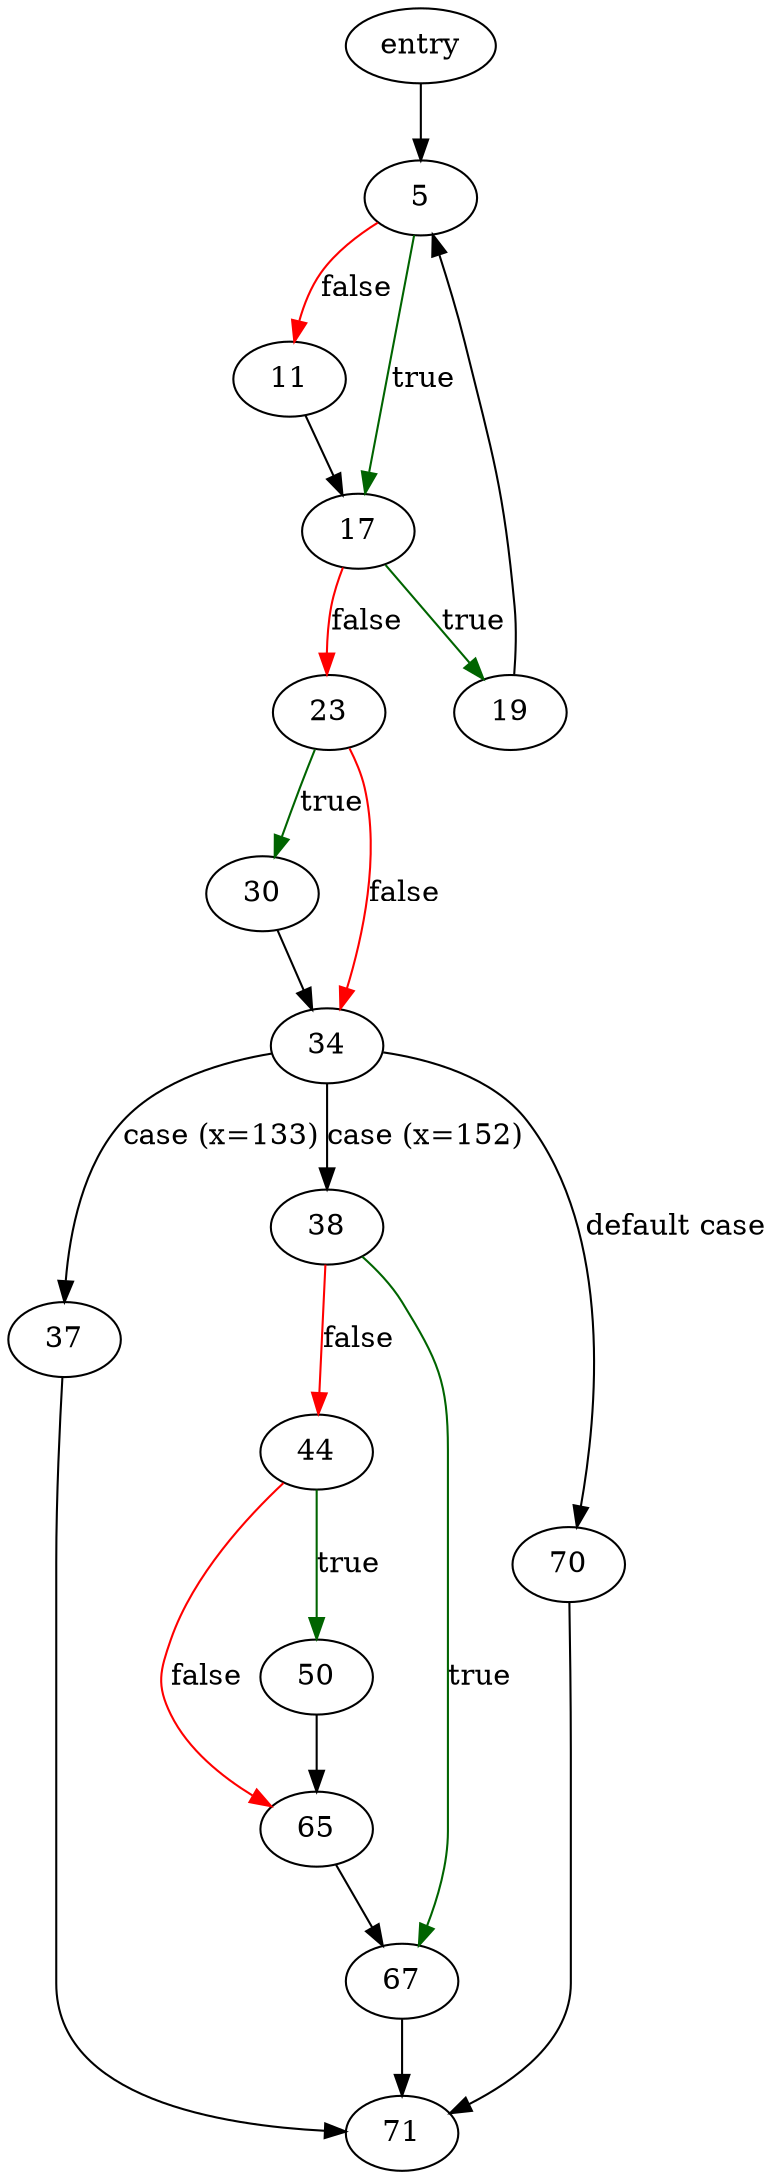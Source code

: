digraph "sqlite3ExprCanBeNull" {
	// Node definitions.
	1 [label=entry];
	5;
	11;
	17;
	19;
	23;
	30;
	34;
	37;
	38;
	44;
	50;
	65;
	67;
	70;
	71;

	// Edge definitions.
	1 -> 5;
	5 -> 11 [
		color=red
		label=false
	];
	5 -> 17 [
		color=darkgreen
		label=true
	];
	11 -> 17;
	17 -> 19 [
		color=darkgreen
		label=true
	];
	17 -> 23 [
		color=red
		label=false
	];
	19 -> 5;
	23 -> 30 [
		color=darkgreen
		label=true
	];
	23 -> 34 [
		color=red
		label=false
	];
	30 -> 34;
	34 -> 37 [label="case (x=133)"];
	34 -> 38 [label="case (x=152)"];
	34 -> 70 [label="default case"];
	37 -> 71;
	38 -> 44 [
		color=red
		label=false
	];
	38 -> 67 [
		color=darkgreen
		label=true
	];
	44 -> 50 [
		color=darkgreen
		label=true
	];
	44 -> 65 [
		color=red
		label=false
	];
	50 -> 65;
	65 -> 67;
	67 -> 71;
	70 -> 71;
}